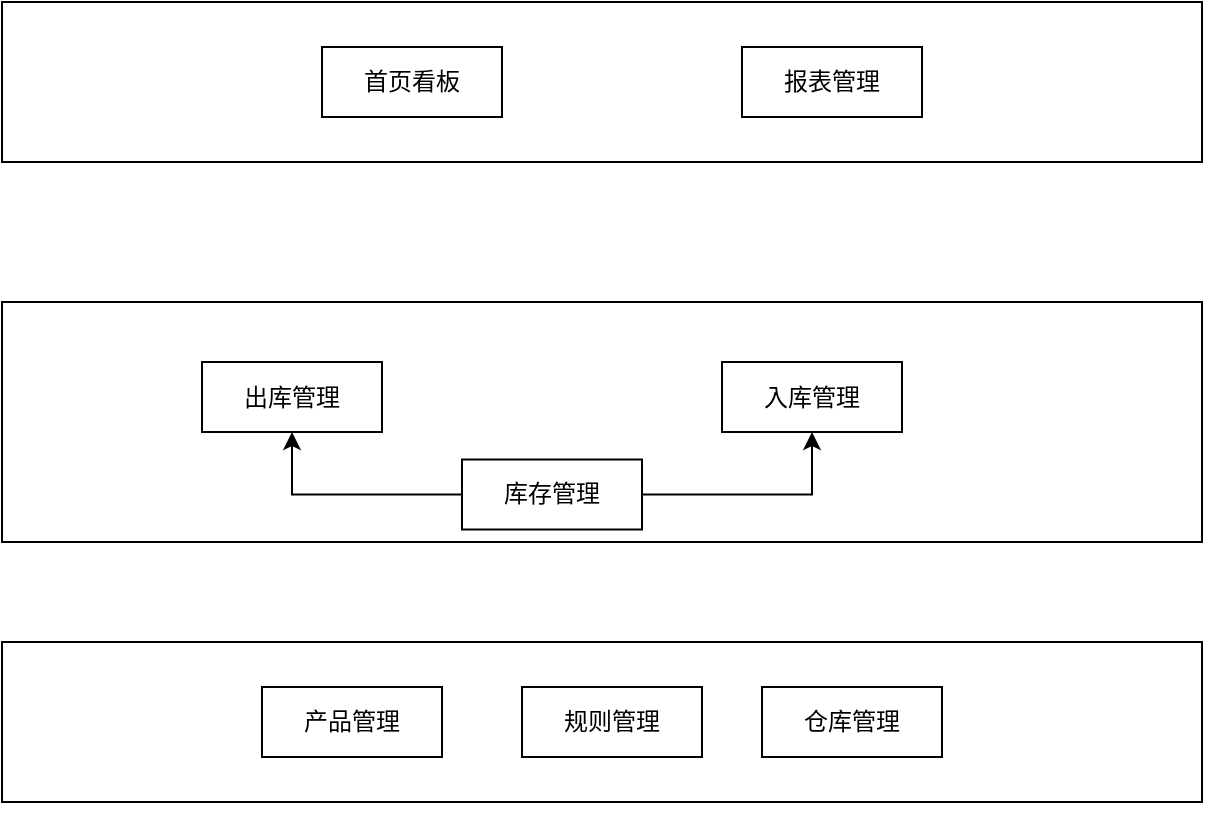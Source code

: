 <mxfile version="12.4.9" type="github"><diagram id="C5RBs43oDa-KdzZeNtuy" name="Page-1"><mxGraphModel dx="1133" dy="724" grid="1" gridSize="10" guides="1" tooltips="1" connect="1" arrows="1" fold="1" page="1" pageScale="1" pageWidth="827" pageHeight="1169" math="0" shadow="0"><root><mxCell id="WIyWlLk6GJQsqaUBKTNV-0"/><mxCell id="WIyWlLk6GJQsqaUBKTNV-1" parent="WIyWlLk6GJQsqaUBKTNV-0"/><mxCell id="p2lohj0I56FqNKijgw4W-1" value="" style="rounded=0;whiteSpace=wrap;html=1;" vertex="1" parent="WIyWlLk6GJQsqaUBKTNV-1"><mxGeometry x="80" y="560" width="600" height="80" as="geometry"/></mxCell><mxCell id="p2lohj0I56FqNKijgw4W-2" value="产品管理" style="rounded=0;whiteSpace=wrap;html=1;" vertex="1" parent="WIyWlLk6GJQsqaUBKTNV-1"><mxGeometry x="210" y="582.5" width="90" height="35" as="geometry"/></mxCell><mxCell id="p2lohj0I56FqNKijgw4W-4" style="edgeStyle=orthogonalEdgeStyle;rounded=0;orthogonalLoop=1;jettySize=auto;html=1;exitX=0.5;exitY=1;exitDx=0;exitDy=0;" edge="1" parent="WIyWlLk6GJQsqaUBKTNV-1" source="p2lohj0I56FqNKijgw4W-1" target="p2lohj0I56FqNKijgw4W-1"><mxGeometry relative="1" as="geometry"/></mxCell><mxCell id="p2lohj0I56FqNKijgw4W-5" value="仓库管理" style="rounded=0;whiteSpace=wrap;html=1;" vertex="1" parent="WIyWlLk6GJQsqaUBKTNV-1"><mxGeometry x="460" y="582.5" width="90" height="35" as="geometry"/></mxCell><mxCell id="p2lohj0I56FqNKijgw4W-6" value="规则管理" style="rounded=0;whiteSpace=wrap;html=1;" vertex="1" parent="WIyWlLk6GJQsqaUBKTNV-1"><mxGeometry x="340" y="582.5" width="90" height="35" as="geometry"/></mxCell><mxCell id="p2lohj0I56FqNKijgw4W-12" value="" style="rounded=0;whiteSpace=wrap;html=1;" vertex="1" parent="WIyWlLk6GJQsqaUBKTNV-1"><mxGeometry x="80" y="240" width="600" height="80" as="geometry"/></mxCell><mxCell id="p2lohj0I56FqNKijgw4W-15" value="首页看板" style="rounded=0;whiteSpace=wrap;html=1;" vertex="1" parent="WIyWlLk6GJQsqaUBKTNV-1"><mxGeometry x="240" y="262.5" width="90" height="35" as="geometry"/></mxCell><mxCell id="p2lohj0I56FqNKijgw4W-17" value="报表管理" style="rounded=0;whiteSpace=wrap;html=1;" vertex="1" parent="WIyWlLk6GJQsqaUBKTNV-1"><mxGeometry x="450" y="262.5" width="90" height="35" as="geometry"/></mxCell><mxCell id="p2lohj0I56FqNKijgw4W-19" value="" style="group" vertex="1" connectable="0" parent="WIyWlLk6GJQsqaUBKTNV-1"><mxGeometry x="80" y="390" width="600" height="120" as="geometry"/></mxCell><mxCell id="p2lohj0I56FqNKijgw4W-8" value="" style="rounded=0;whiteSpace=wrap;html=1;" vertex="1" parent="p2lohj0I56FqNKijgw4W-19"><mxGeometry width="600" height="120" as="geometry"/></mxCell><mxCell id="p2lohj0I56FqNKijgw4W-9" value="出库管理" style="rounded=0;whiteSpace=wrap;html=1;" vertex="1" parent="p2lohj0I56FqNKijgw4W-19"><mxGeometry x="100" y="30" width="90" height="35" as="geometry"/></mxCell><mxCell id="p2lohj0I56FqNKijgw4W-10" value="入库管理" style="rounded=0;whiteSpace=wrap;html=1;" vertex="1" parent="p2lohj0I56FqNKijgw4W-19"><mxGeometry x="360" y="30" width="90" height="35" as="geometry"/></mxCell><mxCell id="p2lohj0I56FqNKijgw4W-11" value="库存管理" style="rounded=0;whiteSpace=wrap;html=1;" vertex="1" parent="p2lohj0I56FqNKijgw4W-19"><mxGeometry x="230" y="78.75" width="90" height="35" as="geometry"/></mxCell><mxCell id="p2lohj0I56FqNKijgw4W-13" style="edgeStyle=orthogonalEdgeStyle;rounded=0;orthogonalLoop=1;jettySize=auto;html=1;exitX=0;exitY=0.5;exitDx=0;exitDy=0;entryX=0.5;entryY=1;entryDx=0;entryDy=0;" edge="1" parent="p2lohj0I56FqNKijgw4W-19" source="p2lohj0I56FqNKijgw4W-11" target="p2lohj0I56FqNKijgw4W-9"><mxGeometry relative="1" as="geometry"/></mxCell><mxCell id="p2lohj0I56FqNKijgw4W-14" style="edgeStyle=orthogonalEdgeStyle;rounded=0;orthogonalLoop=1;jettySize=auto;html=1;exitX=1;exitY=0.5;exitDx=0;exitDy=0;entryX=0.5;entryY=1;entryDx=0;entryDy=0;" edge="1" parent="p2lohj0I56FqNKijgw4W-19" source="p2lohj0I56FqNKijgw4W-11" target="p2lohj0I56FqNKijgw4W-10"><mxGeometry relative="1" as="geometry"/></mxCell></root></mxGraphModel></diagram></mxfile>